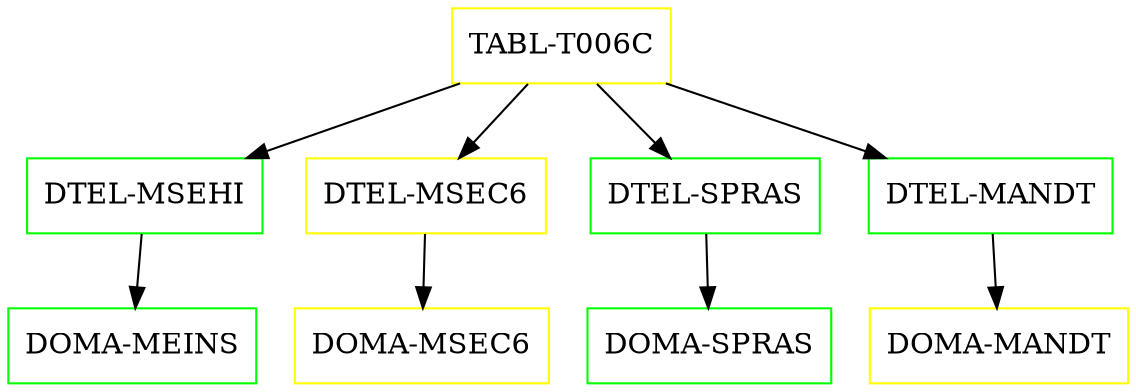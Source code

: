 digraph G {
  "TABL-T006C" [shape=box,color=yellow];
  "DTEL-MSEHI" [shape=box,color=green,URL="./DTEL_MSEHI.html"];
  "DOMA-MEINS" [shape=box,color=green,URL="./DOMA_MEINS.html"];
  "DTEL-MSEC6" [shape=box,color=yellow,URL="./DTEL_MSEC6.html"];
  "DOMA-MSEC6" [shape=box,color=yellow,URL="./DOMA_MSEC6.html"];
  "DTEL-SPRAS" [shape=box,color=green,URL="./DTEL_SPRAS.html"];
  "DOMA-SPRAS" [shape=box,color=green,URL="./DOMA_SPRAS.html"];
  "DTEL-MANDT" [shape=box,color=green,URL="./DTEL_MANDT.html"];
  "DOMA-MANDT" [shape=box,color=yellow,URL="./DOMA_MANDT.html"];
  "TABL-T006C" -> "DTEL-MANDT";
  "TABL-T006C" -> "DTEL-SPRAS";
  "TABL-T006C" -> "DTEL-MSEC6";
  "TABL-T006C" -> "DTEL-MSEHI";
  "DTEL-MSEHI" -> "DOMA-MEINS";
  "DTEL-MSEC6" -> "DOMA-MSEC6";
  "DTEL-SPRAS" -> "DOMA-SPRAS";
  "DTEL-MANDT" -> "DOMA-MANDT";
}
